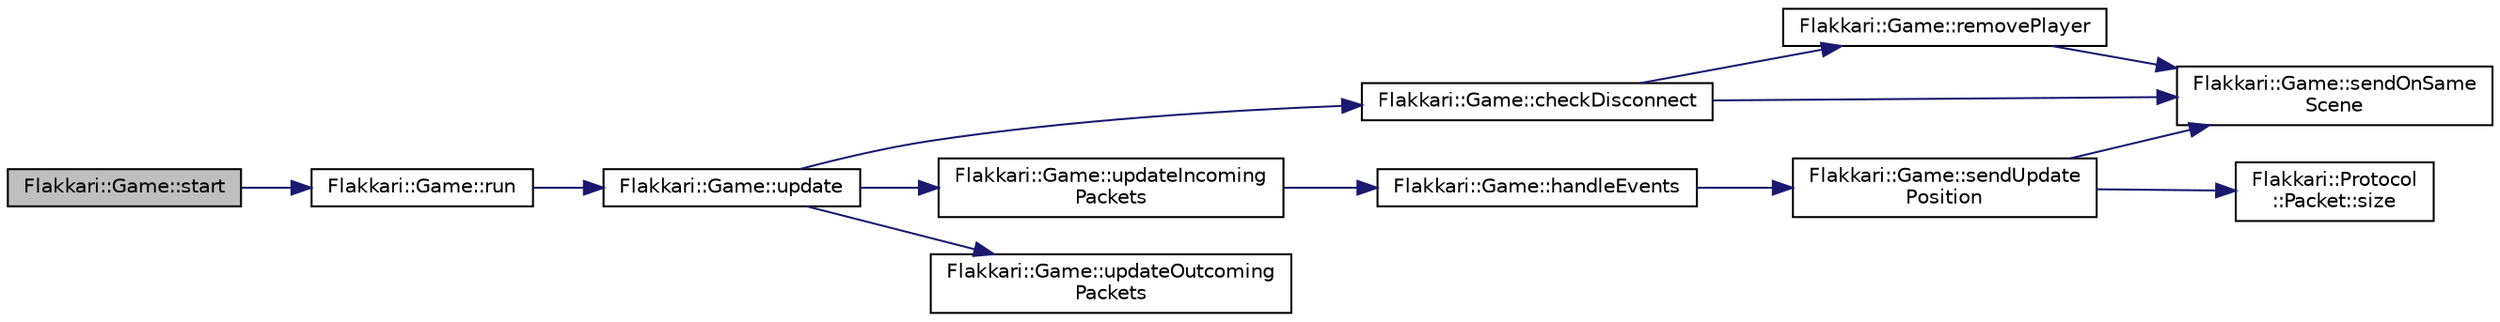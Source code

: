 digraph "Flakkari::Game::start"
{
 // LATEX_PDF_SIZE
  edge [fontname="Helvetica",fontsize="10",labelfontname="Helvetica",labelfontsize="10"];
  node [fontname="Helvetica",fontsize="10",shape=record];
  rankdir="LR";
  Node1 [label="Flakkari::Game::start",height=0.2,width=0.4,color="black", fillcolor="grey75", style="filled", fontcolor="black",tooltip="Start the game. This function is called when the game is launched. It will start the game loop."];
  Node1 -> Node2 [color="midnightblue",fontsize="10",style="solid",fontname="Helvetica"];
  Node2 [label="Flakkari::Game::run",height=0.2,width=0.4,color="black", fillcolor="white", style="filled",URL="$dd/ddd/classFlakkari_1_1Game.html#a9372052fa595db8fe17f12e71dcee676",tooltip="Run the game. This function is called when the game is started. It will run the game loop."];
  Node2 -> Node3 [color="midnightblue",fontsize="10",style="solid",fontname="Helvetica"];
  Node3 [label="Flakkari::Game::update",height=0.2,width=0.4,color="black", fillcolor="white", style="filled",URL="$dd/ddd/classFlakkari_1_1Game.html#aa3fb1b7dc6a9c7e9177242a37bf3339f",tooltip="Update the game. This function is called every frame."];
  Node3 -> Node4 [color="midnightblue",fontsize="10",style="solid",fontname="Helvetica"];
  Node4 [label="Flakkari::Game::checkDisconnect",height=0.2,width=0.4,color="black", fillcolor="white", style="filled",URL="$dd/ddd/classFlakkari_1_1Game.html#aac2a90cc3ac31b5e674881b040e4d2a0",tooltip="Check if a player is disconnected."];
  Node4 -> Node5 [color="midnightblue",fontsize="10",style="solid",fontname="Helvetica"];
  Node5 [label="Flakkari::Game::removePlayer",height=0.2,width=0.4,color="black", fillcolor="white", style="filled",URL="$dd/ddd/classFlakkari_1_1Game.html#a223cb1b29ff76b417f493a3c74144160",tooltip="Remove a player from the game instance."];
  Node5 -> Node6 [color="midnightblue",fontsize="10",style="solid",fontname="Helvetica"];
  Node6 [label="Flakkari::Game::sendOnSame\lScene",height=0.2,width=0.4,color="black", fillcolor="white", style="filled",URL="$dd/ddd/classFlakkari_1_1Game.html#a049bba6f759cc1f72ed3ae6cbd14804f",tooltip=" "];
  Node4 -> Node6 [color="midnightblue",fontsize="10",style="solid",fontname="Helvetica"];
  Node3 -> Node7 [color="midnightblue",fontsize="10",style="solid",fontname="Helvetica"];
  Node7 [label="Flakkari::Game::updateIncoming\lPackets",height=0.2,width=0.4,color="black", fillcolor="white", style="filled",URL="$dd/ddd/classFlakkari_1_1Game.html#a6594373893294e8ace1a1cdc34a31383",tooltip="Empty the incoming packets of the players and update the game with the new packets."];
  Node7 -> Node8 [color="midnightblue",fontsize="10",style="solid",fontname="Helvetica"];
  Node8 [label="Flakkari::Game::handleEvents",height=0.2,width=0.4,color="black", fillcolor="white", style="filled",URL="$dd/ddd/classFlakkari_1_1Game.html#aa756e63e4f39ceb17cffb3b35efe89b5",tooltip="Handle the events from a player."];
  Node8 -> Node9 [color="midnightblue",fontsize="10",style="solid",fontname="Helvetica"];
  Node9 [label="Flakkari::Game::sendUpdate\lPosition",height=0.2,width=0.4,color="black", fillcolor="white", style="filled",URL="$dd/ddd/classFlakkari_1_1Game.html#a1b14145854aaa09a75e830ed6f740456",tooltip="Send a packet to a player."];
  Node9 -> Node6 [color="midnightblue",fontsize="10",style="solid",fontname="Helvetica"];
  Node9 -> Node10 [color="midnightblue",fontsize="10",style="solid",fontname="Helvetica"];
  Node10 [label="Flakkari::Protocol\l::Packet::size",height=0.2,width=0.4,color="black", fillcolor="white", style="filled",URL="$db/d59/structFlakkari_1_1Protocol_1_1Packet.html#a582b8f7654507bb11286866d96e7d5c3",tooltip=" "];
  Node3 -> Node11 [color="midnightblue",fontsize="10",style="solid",fontname="Helvetica"];
  Node11 [label="Flakkari::Game::updateOutcoming\lPackets",height=0.2,width=0.4,color="black", fillcolor="white", style="filled",URL="$dd/ddd/classFlakkari_1_1Game.html#a8242bf617bde8579f1728eb1da86a301",tooltip="Empty the outcoming packets of the players."];
}
